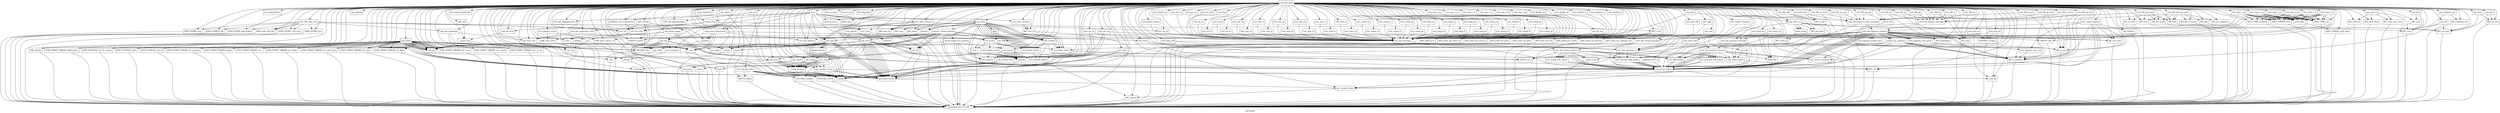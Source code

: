 digraph "Call graph" {
	label="Call graph";

	Node0x557bc2751c60 [shape=record,label="{external node}"];
	Node0x557bc2751c60 -> Node0x557bc2751d00;
	Node0x557bc2751c60 -> Node0x557bc2751da0;
	Node0x557bc2751c60 -> Node0x557bc24bc600;
	Node0x557bc2751c60 -> Node0x557bc24bc670;
	Node0x557bc2751c60 -> Node0x557bc24bc780;
	Node0x557bc2751c60 -> Node0x557bc24bc8c0;
	Node0x557bc2751c60 -> Node0x557bc24fb0e0;
	Node0x557bc2751c60 -> Node0x557bc24fb150;
	Node0x557bc2751c60 -> Node0x557bc24fb230;
	Node0x557bc2751c60 -> Node0x557bc24fb2a0;
	Node0x557bc2751c60 -> Node0x557bc24fb430;
	Node0x557bc2751c60 -> Node0x557bc24fb4a0;
	Node0x557bc2751c60 -> Node0x557bc24fb540;
	Node0x557bc2751c60 -> Node0x557bc24fb5e0;
	Node0x557bc2751c60 -> Node0x557bc24fb650;
	Node0x557bc2751c60 -> Node0x557bc24fb6c0;
	Node0x557bc2751c60 -> Node0x557bc24fb6f0;
	Node0x557bc2751c60 -> Node0x557bc24fb7a0;
	Node0x557bc2751c60 -> Node0x557bc24fbc80;
	Node0x557bc2751c60 -> Node0x557bc24fbd20;
	Node0x557bc2751c60 -> Node0x557bc24fbd90;
	Node0x557bc2751c60 -> Node0x557bc24fbe40;
	Node0x557bc2751c60 -> Node0x557bc24fbee0;
	Node0x557bc2751c60 -> Node0x557bc24fbf50;
	Node0x557bc2751c60 -> Node0x557bc24fbff0;
	Node0x557bc2751c60 -> Node0x557bc24fc020;
	Node0x557bc2751c60 -> Node0x557bc2752900;
	Node0x557bc2751c60 -> Node0x557bc2752930;
	Node0x557bc2751c60 -> Node0x557bc27529a0;
	Node0x557bc2751c60 -> Node0x557bc2752bc0;
	Node0x557bc2751c60 -> Node0x557bc2752c30;
	Node0x557bc2751c60 -> Node0x557bc2752d10;
	Node0x557bc2751c60 -> Node0x557bc2752d40;
	Node0x557bc2751c60 -> Node0x557bc274b7c0;
	Node0x557bc2751c60 -> Node0x557bc274b7f0;
	Node0x557bc2751c60 -> Node0x557bc274b8d0;
	Node0x557bc2751c60 -> Node0x557bc274b900;
	Node0x557bc2751c60 -> Node0x557bc274b9e0;
	Node0x557bc2751c60 -> Node0x557bc274ba10;
	Node0x557bc2751c60 -> Node0x557bc274bac0;
	Node0x557bc2751c60 -> Node0x557bc274bb30;
	Node0x557bc2751c60 -> Node0x557bc274bba0;
	Node0x557bc2751c60 -> Node0x557bc274bc10;
	Node0x557bc2751c60 -> Node0x557bc274bc80;
	Node0x557bc2751c60 -> Node0x557bc274bcf0;
	Node0x557bc2751c60 -> Node0x557bc274bd60;
	Node0x557bc2751c60 -> Node0x557bc274bdd0;
	Node0x557bc2751c60 -> Node0x557bc274be40;
	Node0x557bc2751c60 -> Node0x557bc274beb0;
	Node0x557bc2751c60 -> Node0x557bc274bf20;
	Node0x557bc2751c60 -> Node0x557bc274bf90;
	Node0x557bc2751c60 -> Node0x557bc274c810;
	Node0x557bc2751c60 -> Node0x557bc274c880;
	Node0x557bc2751c60 -> Node0x557bc274c8f0;
	Node0x557bc2751c60 -> Node0x557bc274c960;
	Node0x557bc2751c60 -> Node0x557bc274ccd0;
	Node0x557bc2751c60 -> Node0x557bc274cd70;
	Node0x557bc2751c60 -> Node0x557bc274cd00;
	Node0x557bc2751c60 -> Node0x557bc274ce50;
	Node0x557bc2751c60 -> Node0x557bc274cf20;
	Node0x557bc2751c60 -> Node0x557bc25412f0;
	Node0x557bc2751c60 -> Node0x557bc2541360;
	Node0x557bc2751c60 -> Node0x557bc25413d0;
	Node0x557bc2751c60 -> Node0x557bc2541470;
	Node0x557bc2751c60 -> Node0x557bc25414a0;
	Node0x557bc2751c60 -> Node0x557bc2752eb0;
	Node0x557bc2751c60 -> Node0x557bc2752f20;
	Node0x557bc2751c60 -> Node0x557bc2751e10;
	Node0x557bc2751c60 -> Node0x557bc2753020;
	Node0x557bc2751c60 -> Node0x557bc2753090;
	Node0x557bc2751c60 -> Node0x557bc2753100;
	Node0x557bc2751c60 -> Node0x557bc2753210;
	Node0x557bc2751c60 -> Node0x557bc2753510;
	Node0x557bc2751c60 -> Node0x557bc2753580;
	Node0x557bc2751c60 -> Node0x557bc2753620;
	Node0x557bc2751c60 -> Node0x557bc2542600;
	Node0x557bc2751c60 -> Node0x557bc25426a0;
	Node0x557bc2751c60 -> Node0x557bc2543000;
	Node0x557bc2751c60 -> Node0x557bc25430a0;
	Node0x557bc2751c60 -> Node0x557bc2543140;
	Node0x557bc2751c60 -> Node0x557bc25431b0;
	Node0x557bc2751c60 -> Node0x557bc2521850;
	Node0x557bc2751c60 -> Node0x557bc25218c0;
	Node0x557bc2751c60 -> Node0x557bc2521960;
	Node0x557bc2751c60 -> Node0x557bc2521ae0;
	Node0x557bc2751c60 -> Node0x557bc2521b10;
	Node0x557bc2751c60 -> Node0x557bc2521bc0;
	Node0x557bc2751c60 -> Node0x557bc2521d40;
	Node0x557bc2751c60 -> Node0x557bc2521e40;
	Node0x557bc2751c60 -> Node0x557bc2751d30;
	Node0x557bc2751c60 -> Node0x557bc24bc6e0;
	Node0x557bc2751c60 -> Node0x557bc2522110;
	Node0x557bc2751c60 -> Node0x557bc24fbcf0;
	Node0x557bc2751c60 -> Node0x557bc2753240;
	Node0x557bc2751c60 -> Node0x557bc25431e0;
	Node0x557bc2751c60 -> Node0x557bc2542740;
	Node0x557bc2751c60 -> Node0x557bc2753360;
	Node0x557bc2751c60 -> Node0x557bc2521ee0;
	Node0x557bc2751c60 -> Node0x557bc25223e0;
	Node0x557bc2751c60 -> Node0x557bc2522410;
	Node0x557bc2751c60 -> Node0x557bc25225b0;
	Node0x557bc2751c60 -> Node0x557bc2522690;
	Node0x557bc2751c60 -> Node0x557bc25226c0;
	Node0x557bc2751c60 -> Node0x557bc2522730;
	Node0x557bc2751c60 -> Node0x557bc2522860;
	Node0x557bc2751c60 -> Node0x557bc25229b0;
	Node0x557bc2751c60 -> Node0x557bc25229e0;
	Node0x557bc2751c60 -> Node0x557bc2522b50;
	Node0x557bc2751c60 -> Node0x557bc2522b80;
	Node0x557bc2751c60 -> Node0x557bc2522bf0;
	Node0x557bc2751c60 -> Node0x557bc2522dc0;
	Node0x557bc2751c60 -> Node0x557bc2522e60;
	Node0x557bc2751c60 -> Node0x557bc2522f00;
	Node0x557bc2751c60 -> Node0x557bc2751e80;
	Node0x557bc2751c60 -> Node0x557bc2522fd0;
	Node0x557bc2751c60 -> Node0x557bc2523070;
	Node0x557bc2751c60 -> Node0x557bc2523110;
	Node0x557bc2751c60 -> Node0x557bc25231b0;
	Node0x557bc2751c60 -> Node0x557bc2523250;
	Node0x557bc2751c60 -> Node0x557bc25232f0;
	Node0x557bc2751c60 -> Node0x557bc2523390;
	Node0x557bc2751c60 -> Node0x557bc2523430;
	Node0x557bc2751c60 -> Node0x557bc25234d0;
	Node0x557bc2751c60 -> Node0x557bc2523570;
	Node0x557bc2751c60 -> Node0x557bc2523610;
	Node0x557bc2751c60 -> Node0x557bc25236b0;
	Node0x557bc2751c60 -> Node0x557bc2523750;
	Node0x557bc2751c60 -> Node0x557bc25237f0;
	Node0x557bc2751c60 -> Node0x557bc2523890;
	Node0x557bc2751c60 -> Node0x557bc25415f0;
	Node0x557bc2751c60 -> Node0x557bc2541690;
	Node0x557bc2751c60 -> Node0x557bc2541730;
	Node0x557bc2751c60 -> Node0x557bc25417d0;
	Node0x557bc2751c60 -> Node0x557bc2541870;
	Node0x557bc2751c60 -> Node0x557bc2541910;
	Node0x557bc2751c60 -> Node0x557bc25419b0;
	Node0x557bc2751c60 -> Node0x557bc2541a50;
	Node0x557bc2751c60 -> Node0x557bc2541af0;
	Node0x557bc2751c60 -> Node0x557bc2541b90;
	Node0x557bc2751c60 -> Node0x557bc2541c30;
	Node0x557bc2751c60 -> Node0x557bc2541cd0;
	Node0x557bc2751c60 -> Node0x557bc2541d70;
	Node0x557bc2751c60 -> Node0x557bc2541e10;
	Node0x557bc2751c60 -> Node0x557bc2541eb0;
	Node0x557bc2751c60 -> Node0x557bc2541f50;
	Node0x557bc2751c60 -> Node0x557bc2541ff0;
	Node0x557bc2751c60 -> Node0x557bc2542090;
	Node0x557bc2751c60 -> Node0x557bc2542130;
	Node0x557bc2751c60 -> Node0x557bc25421d0;
	Node0x557bc2751c60 -> Node0x557bc2542270;
	Node0x557bc2751c60 -> Node0x557bc2542310;
	Node0x557bc2751c60 -> Node0x557bc25423b0;
	Node0x557bc2751c60 -> Node0x557bc2542450;
	Node0x557bc2751c60 -> Node0x557bc25424f0;
	Node0x557bc2751c60 -> Node0x557bc25238c0;
	Node0x557bc2751c60 -> Node0x557bc2523960;
	Node0x557bc2751c60 -> Node0x557bc2523a00;
	Node0x557bc2751c60 -> Node0x557bc2523aa0;
	Node0x557bc2751c60 -> Node0x557bc2523b40;
	Node0x557bc2751c60 -> Node0x557bc2523be0;
	Node0x557bc2751c60 -> Node0x557bc24bc710;
	Node0x557bc2751c60 -> Node0x557bc24fb1c0;
	Node0x557bc2751c60 -> Node0x557bc2523ce0;
	Node0x557bc2751c60 -> Node0x557bc2523d80;
	Node0x557bc2751c60 -> Node0x557bc2523f40;
	Node0x557bc2751c60 -> Node0x557bc2523f70;
	Node0x557bc2751c60 -> Node0x557bc25240e0;
	Node0x557bc2751c60 -> Node0x557bc25241e0;
	Node0x557bc2751c60 -> Node0x557bc2524210;
	Node0x557bc2751c60 -> Node0x557bc2524350;
	Node0x557bc2751c60 -> Node0x557bc2524460;
	Node0x557bc2751c60 -> Node0x557bc2524490;
	Node0x557bc2751c60 -> Node0x557bc2524590;
	Node0x557bc2751c60 -> Node0x557bc25246f0;
	Node0x557bc2751c60 -> Node0x557bc2524760;
	Node0x557bc2751c60 -> Node0x557bc25248c0;
	Node0x557bc2751c60 -> Node0x557bc25248f0;
	Node0x557bc2751c60 -> Node0x557bc25249b0;
	Node0x557bc2751c60 -> Node0x557bc2524a70;
	Node0x557bc2751c60 -> Node0x557bc2524b70;
	Node0x557bc2751c60 -> Node0x557bc2524cf0;
	Node0x557bc2751c60 -> Node0x557bc2524d20;
	Node0x557bc2751c60 -> Node0x557bc2524d90;
	Node0x557bc2751c60 -> Node0x557bc2524ee0;
	Node0x557bc2751c60 -> Node0x557bc2524f50;
	Node0x557bc2751c60 -> Node0x557bc25250a0;
	Node0x557bc2751c60 -> Node0x557bc2525110;
	Node0x557bc2751c60 -> Node0x557bc25252a0;
	Node0x557bc2751c60 -> Node0x557bc2525340;
	Node0x557bc2751c60 -> Node0x557bc25253b0;
	Node0x557bc2751c60 -> Node0x557bc25254a0;
	Node0x557bc2751c60 -> Node0x557bc25254d0;
	Node0x557bc2751c60 -> Node0x557bc25255d0;
	Node0x557bc2751c60 -> Node0x557bc2525670;
	Node0x557bc2751c60 -> Node0x557bc2525600;
	Node0x557bc2751c60 -> Node0x557bc24d8cf0;
	Node0x557bc2751c60 -> Node0x557bc24d8f30;
	Node0x557bc2751c60 -> Node0x557bc24d8fa0;
	Node0x557bc2751c60 -> Node0x557bc24d8fd0;
	Node0x557bc2751c60 -> Node0x557bc24d9080;
	Node0x557bc2751c60 -> Node0x557bc24d9290;
	Node0x557bc2751c60 -> Node0x557bc24d9300;
	Node0x557bc2751c60 -> Node0x557bc24d9330;
	Node0x557bc2751c60 -> Node0x557bc24d9560;
	Node0x557bc2751c60 -> Node0x557bc24d9630;
	Node0x557bc2751c60 -> Node0x557bc24d9730;
	Node0x557bc2751c60 -> Node0x557bc24d9760;
	Node0x557bc2751c60 -> Node0x557bc24d98e0;
	Node0x557bc2751c60 -> Node0x557bc24d9a60;
	Node0x557bc2751c60 -> Node0x557bc24d9be0;
	Node0x557bc2751c60 -> Node0x557bc2521eb0;
	Node0x557bc2751c60 -> Node0x557bc24d9d60;
	Node0x557bc2751c60 -> Node0x557bc24d9f90;
	Node0x557bc2751c60 -> Node0x557bc24da000;
	Node0x557bc2751c60 -> Node0x557bc2522180;
	Node0x557bc2751c60 -> Node0x557bc24da210;
	Node0x557bc2751c60 -> Node0x557bc2542ee0;
	Node0x557bc2751c60 -> Node0x557bc24da2b0;
	Node0x557bc2751c60 -> Node0x557bc25221e0;
	Node0x557bc2751c60 -> Node0x557bc27532f0;
	Node0x557bc2751c60 -> Node0x557bc24da3b0;
	Node0x557bc2751c60 -> Node0x557bc2542f50;
	Node0x557bc2751c60 -> Node0x557bc24da4b0;
	Node0x557bc2751c60 -> Node0x557bc2523db0;
	Node0x557bc2751c60 -> Node0x557bc24da850;
	Node0x557bc2751c60 -> Node0x557bc24dad50;
	Node0x557bc2751c60 -> Node0x557bc2524630;
	Node0x557bc2751c60 -> Node0x557bc24daee0;
	Node0x557bc2751c60 -> Node0x557bc24db050;
	Node0x557bc2751c60 -> Node0x557bc24db540;
	Node0x557bc2751c60 -> Node0x557bc2524800;
	Node0x557bc2751c60 -> Node0x557bc24db790;
	Node0x557bc2751c60 -> Node0x557bc24db800;
	Node0x557bc2751c60 -> Node0x557bc25243f0;
	Node0x557bc2751c60 -> Node0x557bc24dba70;
	Node0x557bc2751c60 -> Node0x557bc2521f50;
	Node0x557bc2751c60 -> Node0x557bc24d9ee0;
	Node0x557bc2751c60 -> Node0x557bc24dbc10;
	Node0x557bc2751c60 -> Node0x557bc24dc290;
	Node0x557bc2751c60 -> Node0x557bc24dbcb0;
	Node0x557bc2751c60 -> Node0x557bc24dc4f0;
	Node0x557bc2751c60 -> Node0x557bc24dbc40;
	Node0x557bc2751c60 -> Node0x557bc24dc6e0;
	Node0x557bc2751c60 -> Node0x557bc24dbdb0;
	Node0x557bc2751c60 -> Node0x557bc24dc780;
	Node0x557bc2751c60 -> Node0x557bc24dbe20;
	Node0x557bc2751c60 -> Node0x557bc24dc8e0;
	Node0x557bc2751c60 -> Node0x557bc24dbe90;
	Node0x557bc2751c60 -> Node0x557bc24dca60;
	Node0x557bc2751c60 -> Node0x557bc24dbf00;
	Node0x557bc2751c60 -> Node0x557bc24dcb70;
	Node0x557bc2751c60 -> Node0x557bc24dbf70;
	Node0x557bc2751c60 -> Node0x557bc24dcc60;
	Node0x557bc2751c60 -> Node0x557bc24dbfe0;
	Node0x557bc2751c60 -> Node0x557bc24dc300;
	Node0x557bc2751c60 -> Node0x557bc24dcd00;
	Node0x557bc2751c60 -> Node0x557bc24dc330;
	Node0x557bc2751c60 -> Node0x557bc24dcb00;
	Node0x557bc2751c60 -> Node0x557bc24dc820;
	Node0x557bc2751c60 -> Node0x557bc24dc590;
	Node0x557bc2751c60 -> Node0x557bc24dc520;
	Node0x557bc2751c60 -> Node0x557bc24dc640;
	Node0x557bc2751c60 -> Node0x557bc24dc3a0;
	Node0x557bc2751c60 -> Node0x557bc24dcf70;
	Node0x557bc2751da0 [shape=record,label="{setup_tests}"];
	Node0x557bc2751da0 -> Node0x557bc2751d30;
	Node0x557bc2751da0 -> Node0x557bc2751e80;
	Node0x557bc2751da0 -> Node0x557bc2751e10;
	Node0x557bc2751d00 [shape=record,label="{test_get_options}"];
	Node0x557bc24bc600 [shape=record,label="{llvm.dbg.declare}"];
	Node0x557bc24bc670 [shape=record,label="{test_509_dup_cert}"];
	Node0x557bc24bc670 -> Node0x557bc24bc6e0;
	Node0x557bc24bc670 -> Node0x557bc24bc780;
	Node0x557bc24bc670 -> Node0x557bc24bc710;
	Node0x557bc24bc670 -> Node0x557bc24bc8c0;
	Node0x557bc24bc670 -> Node0x557bc24fb0e0;
	Node0x557bc24bc670 -> Node0x557bc24bc710;
	Node0x557bc24bc670 -> Node0x557bc24fb150;
	Node0x557bc24bc670 -> Node0x557bc24fb1c0;
	Node0x557bc24bc670 -> Node0x557bc24fb150;
	Node0x557bc24bc670 -> Node0x557bc24fb1c0;
	Node0x557bc24bc670 -> Node0x557bc24fb230;
	Node0x557bc24bc670 -> Node0x557bc24fb2a0;
	Node0x557bc24fb4a0 [shape=record,label="{strlen}"];
	Node0x557bc24fb4a0 -> Node0x557bc2751c90;
	Node0x557bc24fb540 [shape=record,label="{strncpy}"];
	Node0x557bc24fb540 -> Node0x557bc2751c90;
	Node0x557bc24fb5e0 [shape=record,label="{opt_getprog}"];
	Node0x557bc24fb650 [shape=record,label="{opt_init}"];
	Node0x557bc24fb650 -> Node0x557bc24fb6c0;
	Node0x557bc24fb650 -> Node0x557bc24fb430;
	Node0x557bc24fb650 -> Node0x557bc24fb6f0;
	Node0x557bc24fb650 -> Node0x557bc24fb6f0;
	Node0x557bc24fb650 -> Node0x557bc24fb6f0;
	Node0x557bc24fb650 -> Node0x557bc24fb7a0;
	Node0x557bc24fb650 -> Node0x557bc24fb6f0;
	Node0x557bc24fb650 -> Node0x557bc24fb6f0;
	Node0x557bc24fb650 -> Node0x557bc24fb6f0;
	Node0x557bc24fb6c0 [shape=record,label="{opt_begin}"];
	Node0x557bc24fb6f0 [shape=record,label="{OPENSSL_die}"];
	Node0x557bc24fb6f0 -> Node0x557bc2751c90;
	Node0x557bc24fb7a0 [shape=record,label="{strcmp}"];
	Node0x557bc24fb7a0 -> Node0x557bc2751c90;
	Node0x557bc24fbc80 [shape=record,label="{opt_format_error}"];
	Node0x557bc24fbc80 -> Node0x557bc24fbcf0;
	Node0x557bc24fbc80 -> Node0x557bc24fbcf0;
	Node0x557bc24fbc80 -> Node0x557bc24fbcf0;
	Node0x557bc24fbd20 [shape=record,label="{opt_format}"];
	Node0x557bc24fbd20 -> Node0x557bc24fbc80;
	Node0x557bc24fbd20 -> Node0x557bc24fbc80;
	Node0x557bc24fbd20 -> Node0x557bc24fbc80;
	Node0x557bc24fbd20 -> Node0x557bc24fb7a0;
	Node0x557bc24fbd20 -> Node0x557bc24fb7a0;
	Node0x557bc24fbd20 -> Node0x557bc24fbc80;
	Node0x557bc24fbd20 -> Node0x557bc24fbc80;
	Node0x557bc24fbd20 -> Node0x557bc24fbc80;
	Node0x557bc24fbd20 -> Node0x557bc24fbc80;
	Node0x557bc24fbd20 -> Node0x557bc24fbc80;
	Node0x557bc24fbd20 -> Node0x557bc24fbc80;
	Node0x557bc24fbd20 -> Node0x557bc24fb7a0;
	Node0x557bc24fbd20 -> Node0x557bc24fb7a0;
	Node0x557bc24fbd20 -> Node0x557bc24fbc80;
	Node0x557bc24fbd20 -> Node0x557bc24fb7a0;
	Node0x557bc24fbd20 -> Node0x557bc24fb7a0;
	Node0x557bc24fbd20 -> Node0x557bc24fbc80;
	Node0x557bc24fbd20 -> Node0x557bc24fb7a0;
	Node0x557bc24fbd20 -> Node0x557bc24fb7a0;
	Node0x557bc24fbd20 -> Node0x557bc24fb7a0;
	Node0x557bc24fbd20 -> Node0x557bc24fb7a0;
	Node0x557bc24fbd20 -> Node0x557bc24fbc80;
	Node0x557bc2541af0 [shape=record,label="{test_long_gt}"];
	Node0x557bc2541af0 -> Node0x557bc2522cf0;
	Node0x557bc2541b90 [shape=record,label="{test_long_ge}"];
	Node0x557bc2541b90 -> Node0x557bc2522cf0;
	Node0x557bc2541c30 [shape=record,label="{test_ulong_eq}"];
	Node0x557bc2541c30 -> Node0x557bc2522cf0;
	Node0x557bc2541cd0 [shape=record,label="{test_ulong_ne}"];
	Node0x557bc2541cd0 -> Node0x557bc2522cf0;
	Node0x557bc2541d70 [shape=record,label="{test_ulong_lt}"];
	Node0x557bc2541d70 -> Node0x557bc2522cf0;
	Node0x557bc2541e10 [shape=record,label="{test_ulong_le}"];
	Node0x557bc2541e10 -> Node0x557bc2522cf0;
	Node0x557bc2541eb0 [shape=record,label="{test_ulong_gt}"];
	Node0x557bc2541eb0 -> Node0x557bc2522cf0;
	Node0x557bc2541f50 [shape=record,label="{test_ulong_ge}"];
	Node0x557bc2541f50 -> Node0x557bc2522cf0;
	Node0x557bc24dc300 [shape=record,label="{BIO_next}"];
	Node0x557bc24dc300 -> Node0x557bc2751c90;
	Node0x557bc24dcd00 [shape=record,label="{BIO_callback_ctrl}"];
	Node0x557bc24dcd00 -> Node0x557bc2751c90;
	Node0x557bc24dc330 [shape=record,label="{BIO_set_data}"];
	Node0x557bc24dc330 -> Node0x557bc2751c90;
	Node0x557bc24dcb00 [shape=record,label="{BIO_set_init}"];
	Node0x557bc24dcb00 -> Node0x557bc2751c90;
	Node0x557bc24dc820 [shape=record,label="{BIO_gets}"];
	Node0x557bc24dc820 -> Node0x557bc2751c90;
	Node0x557bc24dc590 [shape=record,label="{BIO_read_ex}"];
	Node0x557bc24dc590 -> Node0x557bc2751c90;
	Node0x557bc24dc520 [shape=record,label="{BIO_clear_flags}"];
	Node0x557bc24dc520 -> Node0x557bc2751c90;
	Node0x557bc24dc640 [shape=record,label="{BIO_copy_next_retry}"];
	Node0x557bc24dc640 -> Node0x557bc2751c90;
	Node0x557bc24dc3a0 [shape=record,label="{BIO_get_data}"];
	Node0x557bc24dc3a0 -> Node0x557bc2751c90;
	Node0x557bc24dc450 [shape=record,label="{write_string}"];
	Node0x557bc24dc450 -> Node0x557bc24dcf70;
	Node0x557bc24dcf70 [shape=record,label="{BIO_write_ex}"];
	Node0x557bc24dcf70 -> Node0x557bc2751c90;
	Node0x557bc24bc780 [shape=record,label="{X509_STORE_new}"];
	Node0x557bc24bc780 -> Node0x557bc2751c90;
	Node0x557bc24bc8c0 [shape=record,label="{X509_LOOKUP_file}"];
	Node0x557bc24bc8c0 -> Node0x557bc2751c90;
	Node0x557bc24fb0e0 [shape=record,label="{X509_STORE_add_lookup}"];
	Node0x557bc24fb0e0 -> Node0x557bc2751c90;
	Node0x557bc24fb150 [shape=record,label="{X509_load_cert_file}"];
	Node0x557bc24fb150 -> Node0x557bc2751c90;
	Node0x557bc24fb230 [shape=record,label="{X509_STORE_CTX_free}"];
	Node0x557bc24fb230 -> Node0x557bc2751c90;
	Node0x557bc24fb2a0 [shape=record,label="{X509_STORE_free}"];
	Node0x557bc24fb2a0 -> Node0x557bc2751c90;
	Node0x557bc24fb430 [shape=record,label="{opt_progname}"];
	Node0x557bc24fb430 -> Node0x557bc24fb4a0;
	Node0x557bc24fb430 -> Node0x557bc24fb540;
	Node0x557bc2523390 [shape=record,label="{test_uint_ge}"];
	Node0x557bc2523390 -> Node0x557bc2522cf0;
	Node0x557bc2523430 [shape=record,label="{test_char_eq}"];
	Node0x557bc2523430 -> Node0x557bc2522cf0;
	Node0x557bc25234d0 [shape=record,label="{test_char_ne}"];
	Node0x557bc25234d0 -> Node0x557bc2522cf0;
	Node0x557bc2523570 [shape=record,label="{test_char_lt}"];
	Node0x557bc2523570 -> Node0x557bc2522cf0;
	Node0x557bc2523610 [shape=record,label="{test_char_le}"];
	Node0x557bc2523610 -> Node0x557bc2522cf0;
	Node0x557bc25236b0 [shape=record,label="{test_char_gt}"];
	Node0x557bc25236b0 -> Node0x557bc2522cf0;
	Node0x557bc2523750 [shape=record,label="{test_char_ge}"];
	Node0x557bc2523750 -> Node0x557bc2522cf0;
	Node0x557bc25237f0 [shape=record,label="{test_uchar_eq}"];
	Node0x557bc25237f0 -> Node0x557bc2522cf0;
	Node0x557bc2523890 [shape=record,label="{test_uchar_ne}"];
	Node0x557bc2523890 -> Node0x557bc2522cf0;
	Node0x557bc25415f0 [shape=record,label="{test_uchar_lt}"];
	Node0x557bc25415f0 -> Node0x557bc2522cf0;
	Node0x557bc2541690 [shape=record,label="{test_uchar_le}"];
	Node0x557bc2541690 -> Node0x557bc2522cf0;
	Node0x557bc2541730 [shape=record,label="{test_uchar_gt}"];
	Node0x557bc2541730 -> Node0x557bc2522cf0;
	Node0x557bc25417d0 [shape=record,label="{test_uchar_ge}"];
	Node0x557bc25417d0 -> Node0x557bc2522cf0;
	Node0x557bc2541870 [shape=record,label="{test_long_eq}"];
	Node0x557bc2541870 -> Node0x557bc2522cf0;
	Node0x557bc2541910 [shape=record,label="{test_long_ne}"];
	Node0x557bc2541910 -> Node0x557bc2522cf0;
	Node0x557bc25419b0 [shape=record,label="{test_long_lt}"];
	Node0x557bc25419b0 -> Node0x557bc2522cf0;
	Node0x557bc2541a50 [shape=record,label="{test_long_le}"];
	Node0x557bc2541a50 -> Node0x557bc2522cf0;
	Node0x557bc24dbc10 [shape=record,label="{BIO_meth_new}"];
	Node0x557bc24dbc10 -> Node0x557bc2751c90;
	Node0x557bc24dc290 [shape=record,label="{tap_write_ex}"];
	Node0x557bc24dc290 -> Node0x557bc24dc300;
	Node0x557bc24dc290 -> Node0x557bc24dc3a0;
	Node0x557bc24dc290 -> Node0x557bc24dc330;
	Node0x557bc24dc290 -> Node0x557bc2753020;
	Node0x557bc24dc290 -> Node0x557bc24dc450;
	Node0x557bc24dc290 -> Node0x557bc24dc450;
	Node0x557bc24dc290 -> Node0x557bc24dc450;
	Node0x557bc24dc290 -> Node0x557bc24dc330;
	Node0x557bc24dbcb0 [shape=record,label="{BIO_meth_set_write_ex}"];
	Node0x557bc24dbcb0 -> Node0x557bc2751c90;
	Node0x557bc24dc4f0 [shape=record,label="{tap_read_ex}"];
	Node0x557bc24dc4f0 -> Node0x557bc24dc300;
	Node0x557bc24dc4f0 -> Node0x557bc24dc590;
	Node0x557bc24dc4f0 -> Node0x557bc24dc520;
	Node0x557bc24dc4f0 -> Node0x557bc24dc640;
	Node0x557bc24dbc40 [shape=record,label="{BIO_meth_set_read_ex}"];
	Node0x557bc24dbc40 -> Node0x557bc2751c90;
	Node0x557bc24dc6e0 [shape=record,label="{tap_puts}"];
	Node0x557bc24dc6e0 -> Node0x557bc24fb4a0;
	Node0x557bc24dc6e0 -> Node0x557bc24dc290;
	Node0x557bc24dbdb0 [shape=record,label="{BIO_meth_set_puts}"];
	Node0x557bc24dbdb0 -> Node0x557bc2751c90;
	Node0x557bc24dc780 [shape=record,label="{tap_gets}"];
	Node0x557bc24dc780 -> Node0x557bc24dc300;
	Node0x557bc24dc780 -> Node0x557bc24dc820;
	Node0x557bc24dbe20 [shape=record,label="{BIO_meth_set_gets}"];
	Node0x557bc24dbe20 -> Node0x557bc2751c90;
	Node0x557bc24dc8e0 [shape=record,label="{tap_ctrl}"];
	Node0x557bc24dc8e0 -> Node0x557bc24dc300;
	Node0x557bc24dc8e0 -> Node0x557bc24dc330;
	Node0x557bc24dc8e0 -> Node0x557bc24da3b0;
	Node0x557bc24dbe90 [shape=record,label="{BIO_meth_set_ctrl}"];
	Node0x557bc24dbe90 -> Node0x557bc2751c90;
	Node0x557bc24dca60 [shape=record,label="{tap_new}"];
	Node0x557bc24dca60 -> Node0x557bc24dc330;
	Node0x557bc24dca60 -> Node0x557bc24dcb00;
	Node0x557bc24dbf00 [shape=record,label="{BIO_meth_set_create}"];
	Node0x557bc24dbf00 -> Node0x557bc2751c90;
	Node0x557bc24dcb70 [shape=record,label="{tap_free}"];
	Node0x557bc24dcb70 -> Node0x557bc24dc330;
	Node0x557bc24dcb70 -> Node0x557bc24dcb00;
	Node0x557bc24dbf70 [shape=record,label="{BIO_meth_set_destroy}"];
	Node0x557bc24dbf70 -> Node0x557bc2751c90;
	Node0x557bc24dcc60 [shape=record,label="{tap_callback_ctrl}"];
	Node0x557bc24dcc60 -> Node0x557bc24dc300;
	Node0x557bc24dcc60 -> Node0x557bc24dcd00;
	Node0x557bc24dbfe0 [shape=record,label="{BIO_meth_set_callback_ctrl}"];
	Node0x557bc24dbfe0 -> Node0x557bc2751c90;
	Node0x557bc24fbd90 [shape=record,label="{opt_cipher}"];
	Node0x557bc24fbd90 -> Node0x557bc24fbe40;
	Node0x557bc24fbd90 -> Node0x557bc24fbcf0;
	Node0x557bc24fbe40 [shape=record,label="{EVP_get_cipherbyname}"];
	Node0x557bc24fbe40 -> Node0x557bc2751c90;
	Node0x557bc24fbee0 [shape=record,label="{opt_md}"];
	Node0x557bc24fbee0 -> Node0x557bc24fbf50;
	Node0x557bc24fbee0 -> Node0x557bc24fbcf0;
	Node0x557bc24fbf50 [shape=record,label="{EVP_get_digestbyname}"];
	Node0x557bc24fbf50 -> Node0x557bc2751c90;
	Node0x557bc24fbff0 [shape=record,label="{opt_pair}"];
	Node0x557bc24fbff0 -> Node0x557bc24fb7a0;
	Node0x557bc24fbff0 -> Node0x557bc24fbcf0;
	Node0x557bc24fbff0 -> Node0x557bc24fbcf0;
	Node0x557bc24fc020 [shape=record,label="{opt_int}"];
	Node0x557bc24fc020 -> Node0x557bc2752900;
	Node0x557bc24fc020 -> Node0x557bc24fbcf0;
	Node0x557bc2752900 [shape=record,label="{opt_long}"];
	Node0x557bc2752900 -> Node0x557bc2752930;
	Node0x557bc2752900 -> Node0x557bc2752930;
	Node0x557bc2752900 -> Node0x557bc27529a0;
	Node0x557bc2752900 -> Node0x557bc2752930;
	Node0x557bc2752900 -> Node0x557bc2752930;
	Node0x557bc2752900 -> Node0x557bc2752b30;
	Node0x557bc2752900 -> Node0x557bc2752930;
	Node0x557bc2752900 -> Node0x557bc2752930;
	Node0x557bc2752930 [shape=record,label="{__errno_location}"];
	Node0x557bc2752930 -> Node0x557bc2751c90;
	Node0x557bc27529a0 [shape=record,label="{strtol}"];
	Node0x557bc27529a0 -> Node0x557bc2751c90;
	Node0x557bc2752b30 [shape=record,label="{opt_number_error}"];
	Node0x557bc2752b30 -> Node0x557bc24fb4a0;
	Node0x557bc2752b30 -> Node0x557bc2752c30;
	Node0x557bc2752b30 -> Node0x557bc24fbcf0;
	Node0x557bc2752b30 -> Node0x557bc24fbcf0;
	Node0x557bc2752bc0 [shape=record,label="{llvm.memset.p0i8.i64}"];
	Node0x557bc2752c30 [shape=record,label="{strncmp}"];
	Node0x557bc2752c30 -> Node0x557bc2751c90;
	Node0x557bc2752d10 [shape=record,label="{opt_imax}"];
	Node0x557bc2752d10 -> Node0x557bc2752930;
	Node0x557bc2752d10 -> Node0x557bc2752930;
	Node0x557bc2752d10 -> Node0x557bc2752d40;
	Node0x557bc2752d10 -> Node0x557bc2752930;
	Node0x557bc2752d10 -> Node0x557bc2752930;
	Node0x557bc2752d10 -> Node0x557bc2752b30;
	Node0x557bc2752d10 -> Node0x557bc2752930;
	Node0x557bc2752d10 -> Node0x557bc2752930;
	Node0x557bc2752d40 [shape=record,label="{strtoimax}"];
	Node0x557bc2752d40 -> Node0x557bc2751c90;
	Node0x557bc274b7c0 [shape=record,label="{opt_umax}"];
	Node0x557bc274b7c0 -> Node0x557bc2752930;
	Node0x557bc274b7c0 -> Node0x557bc2752930;
	Node0x557bc274b7c0 -> Node0x557bc274b7f0;
	Node0x557bc274b7c0 -> Node0x557bc2752930;
	Node0x557bc274b7c0 -> Node0x557bc2752930;
	Node0x557bc274b7c0 -> Node0x557bc2752b30;
	Node0x557bc274b7c0 -> Node0x557bc2752930;
	Node0x557bc274b7c0 -> Node0x557bc2752930;
	Node0x557bc274b7f0 [shape=record,label="{strtoumax}"];
	Node0x557bc274b7f0 -> Node0x557bc2751c90;
	Node0x557bc274b8d0 [shape=record,label="{opt_ulong}"];
	Node0x557bc274b8d0 -> Node0x557bc2752930;
	Node0x557bc274b8d0 -> Node0x557bc2752930;
	Node0x557bc274b8d0 -> Node0x557bc274b900;
	Node0x557bc274b8d0 -> Node0x557bc2752930;
	Node0x557bc274b8d0 -> Node0x557bc2752930;
	Node0x557bc274b8d0 -> Node0x557bc2752b30;
	Node0x557bc274b8d0 -> Node0x557bc2752930;
	Node0x557bc274b8d0 -> Node0x557bc2752930;
	Node0x557bc274b900 [shape=record,label="{strtoul}"];
	Node0x557bc274b900 -> Node0x557bc2751c90;
	Node0x557bc274b9e0 [shape=record,label="{opt_verify}"];
	Node0x557bc274b9e0 -> Node0x557bc24fb6f0;
	Node0x557bc274b9e0 -> Node0x557bc24fb6f0;
	Node0x557bc274b9e0 -> Node0x557bc24fb6f0;
	Node0x557bc274b9e0 -> Node0x557bc274ba10;
	Node0x557bc274b9e0 -> Node0x557bc274bac0;
	Node0x557bc274b9e0 -> Node0x557bc274ba10;
	Node0x557bc274b9e0 -> Node0x557bc24fbcf0;
	Node0x557bc274b9e0 -> Node0x557bc274bb30;
	Node0x557bc274b9e0 -> Node0x557bc274ba10;
	Node0x557bc274b9e0 -> Node0x557bc274bba0;
	Node0x557bc274b9e0 -> Node0x557bc274ba10;
	Node0x557bc274b9e0 -> Node0x557bc24fbcf0;
	Node0x557bc274b9e0 -> Node0x557bc274bc10;
	Node0x557bc274b9e0 -> Node0x557bc274bc80;
	Node0x557bc274b9e0 -> Node0x557bc274bcf0;
	Node0x557bc274b9e0 -> Node0x557bc274ba10;
	Node0x557bc274b9e0 -> Node0x557bc24fbcf0;
	Node0x557bc274b9e0 -> Node0x557bc274ba10;
	Node0x557bc274b9e0 -> Node0x557bc274bd60;
	Node0x557bc274b9e0 -> Node0x557bc274ba10;
	Node0x557bc274b9e0 -> Node0x557bc24fbcf0;
	Node0x557bc274b9e0 -> Node0x557bc274bdd0;
	Node0x557bc274b9e0 -> Node0x557bc274ba10;
	Node0x557bc274b9e0 -> Node0x557bc274be40;
	Node0x557bc274b9e0 -> Node0x557bc274beb0;
	Node0x557bc274b9e0 -> Node0x557bc274ba10;
	Node0x557bc274b9e0 -> Node0x557bc274be40;
	Node0x557bc274b9e0 -> Node0x557bc274bf20;
	Node0x557bc274b9e0 -> Node0x557bc274ba10;
	Node0x557bc274b9e0 -> Node0x557bc2752d10;
	Node0x557bc274b9e0 -> Node0x557bc274ba10;
	Node0x557bc274b9e0 -> Node0x557bc24fbcf0;
	Node0x557bc274b9e0 -> Node0x557bc274bf90;
	Node0x557bc274b9e0 -> Node0x557bc274ba10;
	Node0x557bc274b9e0 -> Node0x557bc274c810;
	Node0x557bc274b9e0 -> Node0x557bc274ba10;
	Node0x557bc274b9e0 -> Node0x557bc274c880;
	Node0x557bc274b9e0 -> Node0x557bc274ba10;
	Node0x557bc274b9e0 -> Node0x557bc274c8f0;
	Node0x557bc274b9e0 -> Node0x557bc274c960;
	Node0x557bc274b9e0 -> Node0x557bc274c960;
	Node0x557bc274b9e0 -> Node0x557bc274c960;
	Node0x557bc274b9e0 -> Node0x557bc274c960;
	Node0x557bc274b9e0 -> Node0x557bc274c960;
	Node0x557bc274b9e0 -> Node0x557bc274c960;
	Node0x557bc274b9e0 -> Node0x557bc274c960;
	Node0x557bc274b9e0 -> Node0x557bc274c960;
	Node0x557bc274b9e0 -> Node0x557bc274c960;
	Node0x557bc274b9e0 -> Node0x557bc274c960;
	Node0x557bc274b9e0 -> Node0x557bc274c960;
	Node0x557bc274b9e0 -> Node0x557bc274c960;
	Node0x557bc274b9e0 -> Node0x557bc274c960;
	Node0x557bc274b9e0 -> Node0x557bc274c960;
	Node0x557bc274b9e0 -> Node0x557bc274c960;
	Node0x557bc274b9e0 -> Node0x557bc274c960;
	Node0x557bc274b9e0 -> Node0x557bc274c960;
	Node0x557bc274b9e0 -> Node0x557bc274c960;
	Node0x557bc274b9e0 -> Node0x557bc274c960;
	Node0x557bc274b9e0 -> Node0x557bc274c960;
	Node0x557bc274ba10 [shape=record,label="{opt_arg}"];
	Node0x557bc274bac0 [shape=record,label="{OBJ_txt2obj}"];
	Node0x557bc274bac0 -> Node0x557bc2751c90;
	Node0x557bc274bb30 [shape=record,label="{X509_VERIFY_PARAM_add0_policy}"];
	Node0x557bc274bb30 -> Node0x557bc2751c90;
	Node0x557bc274bba0 [shape=record,label="{X509_PURPOSE_get_by_sname}"];
	Node0x557bc274bba0 -> Node0x557bc2751c90;
	Node0x557bc274bc10 [shape=record,label="{X509_PURPOSE_get0}"];
	Node0x557bc274bc10 -> Node0x557bc2751c90;
	Node0x557bc274bc80 [shape=record,label="{X509_PURPOSE_get_id}"];
	Node0x557bc274bc80 -> Node0x557bc2751c90;
	Node0x557bc274bcf0 [shape=record,label="{X509_VERIFY_PARAM_set_purpose}"];
	Node0x557bc274bcf0 -> Node0x557bc2751c90;
	Node0x557bc274bd60 [shape=record,label="{X509_VERIFY_PARAM_lookup}"];
	Node0x557bc274bd60 -> Node0x557bc2751c90;
	Node0x557bc274bdd0 [shape=record,label="{X509_VERIFY_PARAM_set1}"];
	Node0x557bc274bdd0 -> Node0x557bc2751c90;
	Node0x557bc2521e40 [shape=record,label="{main}"];
	Node0x557bc2521e40 -> Node0x557bc2521eb0;
	Node0x557bc2521e40 -> Node0x557bc2521f50;
	Node0x557bc2521e40 -> Node0x557bc25431e0;
	Node0x557bc2521e40 -> Node0x557bc2753090;
	Node0x557bc2521e40 -> Node0x557bc2751da0;
	Node0x557bc2521e40 -> Node0x557bc25426a0;
	Node0x557bc2521e40 -> Node0x557bc2521ee0;
	Node0x557bc2521e40 -> Node0x557bc2522110;
	Node0x557bc2521e40 -> Node0x557bc2751d00;
	Node0x557bc2521e40 -> Node0x557bc2541470;
	Node0x557bc2521e40 -> Node0x557bc2753510;
	Node0x557bc2521e40 -> Node0x557bc2522180;
	Node0x557bc2751d30 [shape=record,label="{test_get_argument_count}"];
	Node0x557bc2751d30 -> Node0x557bc25413d0;
	Node0x557bc24bc6e0 [shape=record,label="{test_get_argument}"];
	Node0x557bc24bc6e0 -> Node0x557bc2541360;
	Node0x557bc24bc6e0 -> Node0x557bc24fb6f0;
	Node0x557bc24bc6e0 -> Node0x557bc25413d0;
	Node0x557bc2522110 [shape=record,label="{opt_check_usage}"];
	Node0x557bc2522110 -> Node0x557bc2541360;
	Node0x557bc2522110 -> Node0x557bc25413d0;
	Node0x557bc2522110 -> Node0x557bc25431e0;
	Node0x557bc2522110 -> Node0x557bc25431e0;
	Node0x557bc24fbcf0 [shape=record,label="{opt_printf_stderr}"];
	Node0x557bc24fbcf0 -> Node0x557bc25221e0;
	Node0x557bc2753240 [shape=record,label="{test_printf_stdout}"];
	Node0x557bc2753240 -> Node0x557bc2542ee0;
	Node0x557bc25431e0 [shape=record,label="{test_printf_stderr}"];
	Node0x557bc25431e0 -> Node0x557bc25221e0;
	Node0x557bc2542740 [shape=record,label="{test_random}"];
	Node0x557bc274be40 [shape=record,label="{atoi}"];
	Node0x557bc274be40 -> Node0x557bc2751c90;
	Node0x557bc274beb0 [shape=record,label="{X509_VERIFY_PARAM_set_depth}"];
	Node0x557bc274beb0 -> Node0x557bc2751c90;
	Node0x557bc274bf20 [shape=record,label="{X509_VERIFY_PARAM_set_auth_level}"];
	Node0x557bc274bf20 -> Node0x557bc2751c90;
	Node0x557bc274bf90 [shape=record,label="{X509_VERIFY_PARAM_set_time}"];
	Node0x557bc274bf90 -> Node0x557bc2751c90;
	Node0x557bc274c810 [shape=record,label="{X509_VERIFY_PARAM_set1_host}"];
	Node0x557bc274c810 -> Node0x557bc2751c90;
	Node0x557bc274c880 [shape=record,label="{X509_VERIFY_PARAM_set1_email}"];
	Node0x557bc274c880 -> Node0x557bc2751c90;
	Node0x557bc274c8f0 [shape=record,label="{X509_VERIFY_PARAM_set1_ip_asc}"];
	Node0x557bc274c8f0 -> Node0x557bc2751c90;
	Node0x557bc274c960 [shape=record,label="{X509_VERIFY_PARAM_set_flags}"];
	Node0x557bc274c960 -> Node0x557bc2751c90;
	Node0x557bc274ccd0 [shape=record,label="{opt_next}"];
	Node0x557bc274ccd0 -> Node0x557bc24fb7a0;
	Node0x557bc274ccd0 -> Node0x557bc274cd70;
	Node0x557bc274ccd0 -> Node0x557bc24fb7a0;
	Node0x557bc274ccd0 -> Node0x557bc24fbcf0;
	Node0x557bc274ccd0 -> Node0x557bc24fbcf0;
	Node0x557bc274ccd0 -> Node0x557bc274cd00;
	Node0x557bc274ccd0 -> Node0x557bc24fbcf0;
	Node0x557bc274ccd0 -> Node0x557bc24fc020;
	Node0x557bc274ccd0 -> Node0x557bc24fbcf0;
	Node0x557bc274ccd0 -> Node0x557bc2752d10;
	Node0x557bc274ccd0 -> Node0x557bc24fbcf0;
	Node0x557bc274ccd0 -> Node0x557bc274b7c0;
	Node0x557bc274ccd0 -> Node0x557bc24fbcf0;
	Node0x557bc274ccd0 -> Node0x557bc2752900;
	Node0x557bc274ccd0 -> Node0x557bc24fbcf0;
	Node0x557bc274ccd0 -> Node0x557bc274b8d0;
	Node0x557bc274ccd0 -> Node0x557bc24fbcf0;
	Node0x557bc274ccd0 -> Node0x557bc24fbd20;
	Node0x557bc274ccd0 -> Node0x557bc24fbcf0;
	Node0x557bc274ccd0 -> Node0x557bc24fbcf0;
	Node0x557bc274cd70 [shape=record,label="{strchr}"];
	Node0x557bc274cd70 -> Node0x557bc2751c90;
	Node0x557bc274cd00 [shape=record,label="{opt_isdir}"];
	Node0x557bc274cd00 -> Node0x557bc274ce50;
	Node0x557bc274ce50 [shape=record,label="{stat}"];
	Node0x557bc274ce50 -> Node0x557bc2751c90;
	Node0x557bc274cf20 [shape=record,label="{opt_flag}"];
	Node0x557bc25412f0 [shape=record,label="{opt_unknown}"];
	Node0x557bc2541360 [shape=record,label="{opt_rest}"];
	Node0x557bc25413d0 [shape=record,label="{opt_num_rest}"];
	Node0x557bc25413d0 -> Node0x557bc2541360;
	Node0x557bc2541470 [shape=record,label="{opt_help}"];
	Node0x557bc2541470 -> Node0x557bc24fb4a0;
	Node0x557bc2541470 -> Node0x557bc2541510;
	Node0x557bc2541470 -> Node0x557bc24fb4a0;
	Node0x557bc2541470 -> Node0x557bc24fb6f0;
	Node0x557bc2541470 -> Node0x557bc24fbcf0;
	Node0x557bc2541470 -> Node0x557bc24fbcf0;
	Node0x557bc2541470 -> Node0x557bc24fbcf0;
	Node0x557bc2541470 -> Node0x557bc25414a0;
	Node0x557bc2541470 -> Node0x557bc24fb4a0;
	Node0x557bc2541470 -> Node0x557bc2541510;
	Node0x557bc2541470 -> Node0x557bc25414a0;
	Node0x557bc2541470 -> Node0x557bc24fb4a0;
	Node0x557bc2541470 -> Node0x557bc24fbcf0;
	Node0x557bc2541470 -> Node0x557bc24fbcf0;
	Node0x557bc2541510 [shape=record,label="{valtype2param}"];
	Node0x557bc25414a0 [shape=record,label="{strcpy}"];
	Node0x557bc25414a0 -> Node0x557bc2751c90;
	Node0x557bc2752eb0 [shape=record,label="{add_test}"];
	Node0x557bc2752eb0 -> Node0x557bc2752f20;
	Node0x557bc2752f20 [shape=record,label="{__assert_fail}"];
	Node0x557bc2752f20 -> Node0x557bc2751c90;
	Node0x557bc2751e10 [shape=record,label="{add_all_tests}"];
	Node0x557bc2751e10 -> Node0x557bc2752f20;
	Node0x557bc2753020 [shape=record,label="{subtest_level}"];
	Node0x557bc2753090 [shape=record,label="{setup_test_framework}"];
	Node0x557bc2753090 -> Node0x557bc2753100;
	Node0x557bc2753090 -> Node0x557bc2753100;
	Node0x557bc2753090 -> Node0x557bc274be40;
	Node0x557bc2753090 -> Node0x557bc274be40;
	Node0x557bc2753090 -> Node0x557bc2753130;
	Node0x557bc2753090 -> Node0x557bc2751d00;
	Node0x557bc2753090 -> Node0x557bc24fb650;
	Node0x557bc2753100 [shape=record,label="{getenv}"];
	Node0x557bc2753100 -> Node0x557bc2751c90;
	Node0x557bc2753130 [shape=record,label="{set_seed}"];
	Node0x557bc2753130 -> Node0x557bc2753210;
	Node0x557bc2753130 -> Node0x557bc2753020;
	Node0x557bc2753130 -> Node0x557bc2753240;
	Node0x557bc2753130 -> Node0x557bc27532f0;
	Node0x557bc2753130 -> Node0x557bc2753360;
	Node0x557bc2753210 [shape=record,label="{time}"];
	Node0x557bc2753210 -> Node0x557bc2751c90;
	Node0x557bc2753510 [shape=record,label="{pulldown_test_framework}"];
	Node0x557bc2753510 -> Node0x557bc2753580;
	Node0x557bc2753580 [shape=record,label="{set_test_title}"];
	Node0x557bc2753580 -> Node0x557bc2753620;
	Node0x557bc2753580 -> Node0x557bc2542600;
	Node0x557bc2753620 [shape=record,label="{free}"];
	Node0x557bc2753620 -> Node0x557bc2751c90;
	Node0x557bc2542600 [shape=record,label="{strdup}"];
	Node0x557bc2542600 -> Node0x557bc2751c90;
	Node0x557bc25426a0 [shape=record,label="{run_tests}"];
	Node0x557bc25426a0 -> Node0x557bc2542710;
	Node0x557bc25426a0 -> Node0x557bc2753240;
	Node0x557bc25426a0 -> Node0x557bc2753240;
	Node0x557bc25426a0 -> Node0x557bc2753240;
	Node0x557bc25426a0 -> Node0x557bc27532f0;
	Node0x557bc25426a0 -> Node0x557bc2542740;
	Node0x557bc25426a0 -> Node0x557bc2753240;
	Node0x557bc25426a0 -> Node0x557bc2753240;
	Node0x557bc25426a0 -> Node0x557bc27532f0;
	Node0x557bc25426a0 -> Node0x557bc2753580;
	Node0x557bc25426a0 -> Node0x557bc2751c90;
	Node0x557bc25426a0 -> Node0x557bc2542950;
	Node0x557bc25426a0 -> Node0x557bc25429c0;
	Node0x557bc25426a0 -> Node0x557bc2753240;
	Node0x557bc25426a0 -> Node0x557bc2753240;
	Node0x557bc25426a0 -> Node0x557bc27532f0;
	Node0x557bc25426a0 -> Node0x557bc2542740;
	Node0x557bc25426a0 -> Node0x557bc2542e40;
	Node0x557bc25426a0 -> Node0x557bc2753580;
	Node0x557bc25426a0 -> Node0x557bc2751c90;
	Node0x557bc25426a0 -> Node0x557bc25429c0;
	Node0x557bc25426a0 -> Node0x557bc2542950;
	Node0x557bc25426a0 -> Node0x557bc2542950;
	Node0x557bc25426a0 -> Node0x557bc2542950;
	Node0x557bc2542710 [shape=record,label="{process_shared_options}"];
	Node0x557bc2542710 -> Node0x557bc24fb6c0;
	Node0x557bc2542710 -> Node0x557bc274ccd0;
	Node0x557bc2542710 -> Node0x557bc2751d00;
	Node0x557bc2542710 -> Node0x557bc2541470;
	Node0x557bc2542710 -> Node0x557bc274cf20;
	Node0x557bc2542710 -> Node0x557bc274ba10;
	Node0x557bc2542710 -> Node0x557bc274cf20;
	Node0x557bc2542710 -> Node0x557bc274ba10;
	Node0x557bc2542710 -> Node0x557bc24fc020;
	Node0x557bc2542710 -> Node0x557bc274ba10;
	Node0x557bc2542710 -> Node0x557bc24fc020;
	Node0x557bc2542710 -> Node0x557bc274ba10;
	Node0x557bc2542710 -> Node0x557bc24fc020;
	Node0x557bc2542710 -> Node0x557bc2753130;
	Node0x557bc2542710 -> Node0x557bc2542e70;
	Node0x557bc2542950 [shape=record,label="{test_verdict}"];
	Node0x557bc2542950 -> Node0x557bc27532f0;
	Node0x557bc2542950 -> Node0x557bc2542f50;
	Node0x557bc2542950 -> Node0x557bc2753240;
	Node0x557bc2542950 -> Node0x557bc2542ee0;
	Node0x557bc2542950 -> Node0x557bc2753240;
	Node0x557bc2542950 -> Node0x557bc2753240;
	Node0x557bc2542950 -> Node0x557bc27532f0;
	Node0x557bc25429c0 [shape=record,label="{finalize}"];
	Node0x557bc25429c0 -> Node0x557bc2543000;
	Node0x557bc25429c0 -> Node0x557bc25430a0;
	Node0x557bc2542e40 [shape=record,label="{gcd}"];
	Node0x557bc2543000 [shape=record,label="{ERR_clear_error}"];
	Node0x557bc2543000 -> Node0x557bc2751c90;
	Node0x557bc25430a0 [shape=record,label="{ERR_print_errors_cb}"];
	Node0x557bc25430a0 -> Node0x557bc2751c90;
	Node0x557bc2543140 [shape=record,label="{llvm.va_start}"];
	Node0x557bc25431b0 [shape=record,label="{llvm.va_end}"];
	Node0x557bc2542e70 [shape=record,label="{check_single_test_params}"];
	Node0x557bc2542e70 -> Node0x557bc24fb7a0;
	Node0x557bc2542e70 -> Node0x557bc274be40;
	Node0x557bc2542e70 -> Node0x557bc25431e0;
	Node0x557bc2542e70 -> Node0x557bc25431e0;
	Node0x557bc2542e70 -> Node0x557bc25431e0;
	Node0x557bc2521850 [shape=record,label="{llvm.dbg.label}"];
	Node0x557bc25218c0 [shape=record,label="{glue_strings}"];
	Node0x557bc25218c0 -> Node0x557bc24fb4a0;
	Node0x557bc25218c0 -> Node0x557bc2521960;
	Node0x557bc25218c0 -> Node0x557bc24bc710;
	Node0x557bc25218c0 -> Node0x557bc25414a0;
	Node0x557bc25218c0 -> Node0x557bc24fb4a0;
	Node0x557bc2521960 [shape=record,label="{CRYPTO_malloc}"];
	Node0x557bc2521960 -> Node0x557bc2751c90;
	Node0x557bc2521ae0 [shape=record,label="{test_mk_file_path}"];
	Node0x557bc2521ae0 -> Node0x557bc24fb4a0;
	Node0x557bc2521ae0 -> Node0x557bc24fb4a0;
	Node0x557bc2521ae0 -> Node0x557bc24fb4a0;
	Node0x557bc2521ae0 -> Node0x557bc2521b10;
	Node0x557bc2521ae0 -> Node0x557bc2521bc0;
	Node0x557bc2521ae0 -> Node0x557bc2521d40;
	Node0x557bc2521ae0 -> Node0x557bc2521d40;
	Node0x557bc2521b10 [shape=record,label="{CRYPTO_zalloc}"];
	Node0x557bc2521b10 -> Node0x557bc2751c90;
	Node0x557bc2521bc0 [shape=record,label="{OPENSSL_strlcpy}"];
	Node0x557bc2521bc0 -> Node0x557bc2751c90;
	Node0x557bc2521d40 [shape=record,label="{OPENSSL_strlcat}"];
	Node0x557bc2521d40 -> Node0x557bc2751c90;
	Node0x557bc2524d90 [shape=record,label="{test_BN_lt}"];
	Node0x557bc2524d90 -> Node0x557bc2524590;
	Node0x557bc2524d90 -> Node0x557bc2524630;
	Node0x557bc2524ee0 [shape=record,label="{test_BN_lt_zero}"];
	Node0x557bc2524ee0 -> Node0x557bc2524b70;
	Node0x557bc2524ee0 -> Node0x557bc2524760;
	Node0x557bc2524ee0 -> Node0x557bc2524800;
	Node0x557bc2524f50 [shape=record,label="{test_BN_le}"];
	Node0x557bc2524f50 -> Node0x557bc2524590;
	Node0x557bc2524f50 -> Node0x557bc2524630;
	Node0x557bc25250a0 [shape=record,label="{test_BN_le_zero}"];
	Node0x557bc25250a0 -> Node0x557bc2524b70;
	Node0x557bc25250a0 -> Node0x557bc2524760;
	Node0x557bc25250a0 -> Node0x557bc2524800;
	Node0x557bc2525110 [shape=record,label="{test_BN_eq_one}"];
	Node0x557bc2525110 -> Node0x557bc25252a0;
	Node0x557bc2525110 -> Node0x557bc2524800;
	Node0x557bc25252a0 [shape=record,label="{BN_is_one}"];
	Node0x557bc25252a0 -> Node0x557bc2751c90;
	Node0x557bc2525340 [shape=record,label="{test_BN_odd}"];
	Node0x557bc2525340 -> Node0x557bc25253b0;
	Node0x557bc2525340 -> Node0x557bc2524800;
	Node0x557bc25253b0 [shape=record,label="{BN_is_odd}"];
	Node0x557bc25253b0 -> Node0x557bc2751c90;
	Node0x557bc25254a0 [shape=record,label="{test_BN_even}"];
	Node0x557bc25254a0 -> Node0x557bc25253b0;
	Node0x557bc25254a0 -> Node0x557bc2524800;
	Node0x557bc25254d0 [shape=record,label="{test_BN_eq_word}"];
	Node0x557bc25254d0 -> Node0x557bc25255d0;
	Node0x557bc25254d0 -> Node0x557bc2525670;
	Node0x557bc25254d0 -> Node0x557bc2525600;
	Node0x557bc25254d0 -> Node0x557bc2524630;
	Node0x557bc25254d0 -> Node0x557bc24d8cf0;
	Node0x557bc25255d0 [shape=record,label="{BN_is_word}"];
	Node0x557bc25255d0 -> Node0x557bc2751c90;
	Node0x557bc2525670 [shape=record,label="{BN_new}"];
	Node0x557bc2525670 -> Node0x557bc2751c90;
	Node0x557bc2525600 [shape=record,label="{BN_set_word}"];
	Node0x557bc2525600 -> Node0x557bc2751c90;
	Node0x557bc24d8cf0 [shape=record,label="{BN_free}"];
	Node0x557bc24d8cf0 -> Node0x557bc2751c90;
	Node0x557bc24d8f30 [shape=record,label="{test_BN_abs_eq_word}"];
	Node0x557bc24d8f30 -> Node0x557bc24d8fa0;
	Node0x557bc24d8f30 -> Node0x557bc2525670;
	Node0x557bc24d8f30 -> Node0x557bc24d8fd0;
	Node0x557bc24d8f30 -> Node0x557bc24d9080;
	Node0x557bc24d8f30 -> Node0x557bc2525600;
	Node0x557bc24d8f30 -> Node0x557bc2524630;
	Node0x557bc24d8f30 -> Node0x557bc24d8cf0;
	Node0x557bc24d8f30 -> Node0x557bc24d8cf0;
	Node0x557bc24d8fa0 [shape=record,label="{BN_abs_is_word}"];
	Node0x557bc24d8fa0 -> Node0x557bc2751c90;
	Node0x557bc24d8fd0 [shape=record,label="{BN_dup}"];
	Node0x557bc24d8fd0 -> Node0x557bc2751c90;
	Node0x557bc2541ff0 [shape=record,label="{test_size_t_eq}"];
	Node0x557bc2541ff0 -> Node0x557bc2522cf0;
	Node0x557bc2542090 [shape=record,label="{test_size_t_ne}"];
	Node0x557bc2542090 -> Node0x557bc2522cf0;
	Node0x557bc2542130 [shape=record,label="{test_size_t_lt}"];
	Node0x557bc2542130 -> Node0x557bc2522cf0;
	Node0x557bc25421d0 [shape=record,label="{test_size_t_le}"];
	Node0x557bc25421d0 -> Node0x557bc2522cf0;
	Node0x557bc2542270 [shape=record,label="{test_size_t_gt}"];
	Node0x557bc2542270 -> Node0x557bc2522cf0;
	Node0x557bc2542310 [shape=record,label="{test_size_t_ge}"];
	Node0x557bc2542310 -> Node0x557bc2522cf0;
	Node0x557bc25423b0 [shape=record,label="{test_double_eq}"];
	Node0x557bc25423b0 -> Node0x557bc2522cf0;
	Node0x557bc2542450 [shape=record,label="{test_double_ne}"];
	Node0x557bc2542450 -> Node0x557bc2522cf0;
	Node0x557bc25424f0 [shape=record,label="{test_double_lt}"];
	Node0x557bc25424f0 -> Node0x557bc2522cf0;
	Node0x557bc2753360 [shape=record,label="{test_random_seed}"];
	Node0x557bc2753360 -> Node0x557bc2542740;
	Node0x557bc2521ee0 [shape=record,label="{cleanup_tests}"];
	Node0x557bc25223e0 [shape=record,label="{test_fail_message_prefix}"];
	Node0x557bc25223e0 -> Node0x557bc25431e0;
	Node0x557bc25223e0 -> Node0x557bc25431e0;
	Node0x557bc25223e0 -> Node0x557bc25431e0;
	Node0x557bc25223e0 -> Node0x557bc25431e0;
	Node0x557bc25223e0 -> Node0x557bc25431e0;
	Node0x557bc25223e0 -> Node0x557bc25431e0;
	Node0x557bc2522410 [shape=record,label="{test_info_c90}"];
	Node0x557bc2522410 -> Node0x557bc2522550;
	Node0x557bc2522550 [shape=record,label="{test_fail_message_va}"];
	Node0x557bc2522550 -> Node0x557bc25223e0;
	Node0x557bc2522550 -> Node0x557bc25221e0;
	Node0x557bc2522550 -> Node0x557bc25431e0;
	Node0x557bc2522550 -> Node0x557bc2542f50;
	Node0x557bc25225b0 [shape=record,label="{test_info}"];
	Node0x557bc25225b0 -> Node0x557bc2522550;
	Node0x557bc2522690 [shape=record,label="{test_error_c90}"];
	Node0x557bc2522690 -> Node0x557bc2522550;
	Node0x557bc2522690 -> Node0x557bc25431e0;
	Node0x557bc25226c0 [shape=record,label="{test_error}"];
	Node0x557bc25226c0 -> Node0x557bc2522550;
	Node0x557bc25226c0 -> Node0x557bc25431e0;
	Node0x557bc2522730 [shape=record,label="{test_perror}"];
	Node0x557bc2522730 -> Node0x557bc2752930;
	Node0x557bc2522730 -> Node0x557bc2522860;
	Node0x557bc2522730 -> Node0x557bc25226c0;
	Node0x557bc2522860 [shape=record,label="{strerror}"];
	Node0x557bc2522860 -> Node0x557bc2751c90;
	Node0x557bc25229b0 [shape=record,label="{test_note}"];
	Node0x557bc25229b0 -> Node0x557bc25221e0;
	Node0x557bc25229b0 -> Node0x557bc25431e0;
	Node0x557bc25229b0 -> Node0x557bc2542f50;
	Node0x557bc25229e0 [shape=record,label="{test_skip}"];
	Node0x557bc25229e0 -> Node0x557bc2522550;
	Node0x557bc2522b50 [shape=record,label="{test_skip_c90}"];
	Node0x557bc2522b50 -> Node0x557bc2522550;
	Node0x557bc2522b50 -> Node0x557bc25431e0;
	Node0x557bc2522b80 [shape=record,label="{test_openssl_errors}"];
	Node0x557bc2522b80 -> Node0x557bc25430a0;
	Node0x557bc2522b80 -> Node0x557bc2543000;
	Node0x557bc2522bf0 [shape=record,label="{test_int_eq}"];
	Node0x557bc2522bf0 -> Node0x557bc2522cf0;
	Node0x557bc2522cf0 [shape=record,label="{test_fail_message}"];
	Node0x557bc2522cf0 -> Node0x557bc2522550;
	Node0x557bc2522dc0 [shape=record,label="{test_int_ne}"];
	Node0x557bc2522dc0 -> Node0x557bc2522cf0;
	Node0x557bc2522e60 [shape=record,label="{test_int_lt}"];
	Node0x557bc2522e60 -> Node0x557bc2522cf0;
	Node0x557bc2522f00 [shape=record,label="{test_int_le}"];
	Node0x557bc2522f00 -> Node0x557bc2522cf0;
	Node0x557bc2751e80 [shape=record,label="{test_int_gt}"];
	Node0x557bc2751e80 -> Node0x557bc2522cf0;
	Node0x557bc2522fd0 [shape=record,label="{test_int_ge}"];
	Node0x557bc2522fd0 -> Node0x557bc2522cf0;
	Node0x557bc2523070 [shape=record,label="{test_uint_eq}"];
	Node0x557bc2523070 -> Node0x557bc2522cf0;
	Node0x557bc2523110 [shape=record,label="{test_uint_ne}"];
	Node0x557bc2523110 -> Node0x557bc2522cf0;
	Node0x557bc25231b0 [shape=record,label="{test_uint_lt}"];
	Node0x557bc25231b0 -> Node0x557bc2522cf0;
	Node0x557bc2523250 [shape=record,label="{test_uint_le}"];
	Node0x557bc2523250 -> Node0x557bc2522cf0;
	Node0x557bc25232f0 [shape=record,label="{test_uint_gt}"];
	Node0x557bc25232f0 -> Node0x557bc2522cf0;
	Node0x557bc25238c0 [shape=record,label="{test_double_le}"];
	Node0x557bc25238c0 -> Node0x557bc2522cf0;
	Node0x557bc2523960 [shape=record,label="{test_double_gt}"];
	Node0x557bc2523960 -> Node0x557bc2522cf0;
	Node0x557bc2523a00 [shape=record,label="{test_double_ge}"];
	Node0x557bc2523a00 -> Node0x557bc2522cf0;
	Node0x557bc2523aa0 [shape=record,label="{test_ptr_eq}"];
	Node0x557bc2523aa0 -> Node0x557bc2522cf0;
	Node0x557bc2523b40 [shape=record,label="{test_ptr_ne}"];
	Node0x557bc2523b40 -> Node0x557bc2522cf0;
	Node0x557bc2523be0 [shape=record,label="{test_ptr_null}"];
	Node0x557bc2523be0 -> Node0x557bc2522cf0;
	Node0x557bc24bc710 [shape=record,label="{test_ptr}"];
	Node0x557bc24bc710 -> Node0x557bc2522cf0;
	Node0x557bc24fb1c0 [shape=record,label="{test_true}"];
	Node0x557bc24fb1c0 -> Node0x557bc2522cf0;
	Node0x557bc2523ce0 [shape=record,label="{test_false}"];
	Node0x557bc2523ce0 -> Node0x557bc2522cf0;
	Node0x557bc2523d80 [shape=record,label="{test_str_eq}"];
	Node0x557bc2523d80 -> Node0x557bc24fb7a0;
	Node0x557bc2523d80 -> Node0x557bc24fb4a0;
	Node0x557bc2523d80 -> Node0x557bc24fb4a0;
	Node0x557bc2523d80 -> Node0x557bc2523db0;
	Node0x557bc2523f40 [shape=record,label="{test_str_ne}"];
	Node0x557bc2523f40 -> Node0x557bc24fb7a0;
	Node0x557bc2523f40 -> Node0x557bc24fb4a0;
	Node0x557bc2523f40 -> Node0x557bc24fb4a0;
	Node0x557bc2523f40 -> Node0x557bc2523db0;
	Node0x557bc2523f70 [shape=record,label="{test_strn_eq}"];
	Node0x557bc2523f70 -> Node0x557bc2752c30;
	Node0x557bc2523f70 -> Node0x557bc25240e0;
	Node0x557bc2523f70 -> Node0x557bc25240e0;
	Node0x557bc2523f70 -> Node0x557bc2523db0;
	Node0x557bc25240e0 [shape=record,label="{OPENSSL_strnlen}"];
	Node0x557bc25240e0 -> Node0x557bc2751c90;
	Node0x557bc25241e0 [shape=record,label="{test_strn_ne}"];
	Node0x557bc25241e0 -> Node0x557bc2752c30;
	Node0x557bc25241e0 -> Node0x557bc25240e0;
	Node0x557bc25241e0 -> Node0x557bc25240e0;
	Node0x557bc25241e0 -> Node0x557bc2523db0;
	Node0x557bc2524210 [shape=record,label="{test_mem_eq}"];
	Node0x557bc2524210 -> Node0x557bc2524350;
	Node0x557bc2524210 -> Node0x557bc25243f0;
	Node0x557bc2524350 [shape=record,label="{memcmp}"];
	Node0x557bc2524350 -> Node0x557bc2751c90;
	Node0x557bc2524460 [shape=record,label="{test_mem_ne}"];
	Node0x557bc2524460 -> Node0x557bc2524350;
	Node0x557bc2524460 -> Node0x557bc25243f0;
	Node0x557bc2524490 [shape=record,label="{test_BN_eq}"];
	Node0x557bc2524490 -> Node0x557bc2524590;
	Node0x557bc2524490 -> Node0x557bc2524630;
	Node0x557bc2524590 [shape=record,label="{BN_cmp}"];
	Node0x557bc2524590 -> Node0x557bc2751c90;
	Node0x557bc25246f0 [shape=record,label="{test_BN_eq_zero}"];
	Node0x557bc25246f0 -> Node0x557bc2524760;
	Node0x557bc25246f0 -> Node0x557bc2524800;
	Node0x557bc2524760 [shape=record,label="{BN_is_zero}"];
	Node0x557bc2524760 -> Node0x557bc2751c90;
	Node0x557bc25248c0 [shape=record,label="{test_BN_ne}"];
	Node0x557bc25248c0 -> Node0x557bc2524590;
	Node0x557bc25248c0 -> Node0x557bc2524630;
	Node0x557bc25248f0 [shape=record,label="{test_BN_ne_zero}"];
	Node0x557bc25248f0 -> Node0x557bc2524760;
	Node0x557bc25248f0 -> Node0x557bc2524800;
	Node0x557bc25249b0 [shape=record,label="{test_BN_gt}"];
	Node0x557bc25249b0 -> Node0x557bc2524590;
	Node0x557bc25249b0 -> Node0x557bc2524630;
	Node0x557bc2524a70 [shape=record,label="{test_BN_gt_zero}"];
	Node0x557bc2524a70 -> Node0x557bc2524b70;
	Node0x557bc2524a70 -> Node0x557bc2524760;
	Node0x557bc2524a70 -> Node0x557bc2524800;
	Node0x557bc2524b70 [shape=record,label="{BN_is_negative}"];
	Node0x557bc2524b70 -> Node0x557bc2751c90;
	Node0x557bc2524cf0 [shape=record,label="{test_BN_ge}"];
	Node0x557bc2524cf0 -> Node0x557bc2524590;
	Node0x557bc2524cf0 -> Node0x557bc2524630;
	Node0x557bc2524d20 [shape=record,label="{test_BN_ge_zero}"];
	Node0x557bc2524d20 -> Node0x557bc2524b70;
	Node0x557bc2524d20 -> Node0x557bc2524760;
	Node0x557bc2524d20 -> Node0x557bc2524800;
	Node0x557bc24d9080 [shape=record,label="{BN_set_negative}"];
	Node0x557bc24d9080 -> Node0x557bc2751c90;
	Node0x557bc24d9290 [shape=record,label="{test_time_t_eq}"];
	Node0x557bc24d9290 -> Node0x557bc24d9300;
	Node0x557bc24d9290 -> Node0x557bc24d9300;
	Node0x557bc24d9290 -> Node0x557bc24d9330;
	Node0x557bc24d9290 -> Node0x557bc24d93e0;
	Node0x557bc24d9290 -> Node0x557bc24d93e0;
	Node0x557bc24d9290 -> Node0x557bc2522cf0;
	Node0x557bc24d9290 -> Node0x557bc24d9560;
	Node0x557bc24d9290 -> Node0x557bc24d9560;
	Node0x557bc24d9300 [shape=record,label="{ASN1_TIME_set}"];
	Node0x557bc24d9300 -> Node0x557bc2751c90;
	Node0x557bc24d9330 [shape=record,label="{ASN1_TIME_compare}"];
	Node0x557bc24d9330 -> Node0x557bc2751c90;
	Node0x557bc24d93e0 [shape=record,label="{print_time}"];
	Node0x557bc24d93e0 -> Node0x557bc24d9630;
	Node0x557bc24d9560 [shape=record,label="{ASN1_STRING_free}"];
	Node0x557bc24d9560 -> Node0x557bc2751c90;
	Node0x557bc24d9630 [shape=record,label="{ASN1_STRING_get0_data}"];
	Node0x557bc24d9630 -> Node0x557bc2751c90;
	Node0x557bc24d9730 [shape=record,label="{test_time_t_ne}"];
	Node0x557bc24d9730 -> Node0x557bc24d9300;
	Node0x557bc24d9730 -> Node0x557bc24d9300;
	Node0x557bc24d9730 -> Node0x557bc24d9330;
	Node0x557bc24d9730 -> Node0x557bc24d93e0;
	Node0x557bc24d9730 -> Node0x557bc24d93e0;
	Node0x557bc24d9730 -> Node0x557bc2522cf0;
	Node0x557bc24d9730 -> Node0x557bc24d9560;
	Node0x557bc24d9730 -> Node0x557bc24d9560;
	Node0x557bc24d9760 [shape=record,label="{test_time_t_gt}"];
	Node0x557bc24d9760 -> Node0x557bc24d9300;
	Node0x557bc24d9760 -> Node0x557bc24d9300;
	Node0x557bc24d9760 -> Node0x557bc24d9330;
	Node0x557bc24d9760 -> Node0x557bc24d93e0;
	Node0x557bc24d9760 -> Node0x557bc24d93e0;
	Node0x557bc24d9760 -> Node0x557bc2522cf0;
	Node0x557bc24d9760 -> Node0x557bc24d9560;
	Node0x557bc24d9760 -> Node0x557bc24d9560;
	Node0x557bc24d98e0 [shape=record,label="{test_time_t_ge}"];
	Node0x557bc24d98e0 -> Node0x557bc24d9300;
	Node0x557bc24d98e0 -> Node0x557bc24d9300;
	Node0x557bc24d98e0 -> Node0x557bc24d9330;
	Node0x557bc24d98e0 -> Node0x557bc24d93e0;
	Node0x557bc24d98e0 -> Node0x557bc24d93e0;
	Node0x557bc24d98e0 -> Node0x557bc2522cf0;
	Node0x557bc24d98e0 -> Node0x557bc24d9560;
	Node0x557bc24d98e0 -> Node0x557bc24d9560;
	Node0x557bc24d9a60 [shape=record,label="{test_time_t_lt}"];
	Node0x557bc24d9a60 -> Node0x557bc24d9300;
	Node0x557bc24d9a60 -> Node0x557bc24d9300;
	Node0x557bc24d9a60 -> Node0x557bc24d9330;
	Node0x557bc24d9a60 -> Node0x557bc24d93e0;
	Node0x557bc24d9a60 -> Node0x557bc24d93e0;
	Node0x557bc24d9a60 -> Node0x557bc2522cf0;
	Node0x557bc24d9a60 -> Node0x557bc24d9560;
	Node0x557bc24d9a60 -> Node0x557bc24d9560;
	Node0x557bc24d9be0 [shape=record,label="{test_time_t_le}"];
	Node0x557bc24d9be0 -> Node0x557bc24d9300;
	Node0x557bc24d9be0 -> Node0x557bc24d9300;
	Node0x557bc24d9be0 -> Node0x557bc24d9330;
	Node0x557bc24d9be0 -> Node0x557bc24d93e0;
	Node0x557bc24d9be0 -> Node0x557bc24d93e0;
	Node0x557bc24d9be0 -> Node0x557bc2522cf0;
	Node0x557bc24d9be0 -> Node0x557bc24d9560;
	Node0x557bc24d9be0 -> Node0x557bc24d9560;
	Node0x557bc2521eb0 [shape=record,label="{test_open_streams}"];
	Node0x557bc2521eb0 -> Node0x557bc24d9d60;
	Node0x557bc2521eb0 -> Node0x557bc24d9d60;
	Node0x557bc2521eb0 -> Node0x557bc24d9ee0;
	Node0x557bc2521eb0 -> Node0x557bc24d9f90;
	Node0x557bc2521eb0 -> Node0x557bc24da000;
	Node0x557bc2521eb0 -> Node0x557bc24fb6f0;
	Node0x557bc2521eb0 -> Node0x557bc24fb6f0;
	Node0x557bc24d9d60 [shape=record,label="{BIO_new_fp}"];
	Node0x557bc24d9d60 -> Node0x557bc2751c90;
	Node0x557bc24d9f90 [shape=record,label="{BIO_new}"];
	Node0x557bc24d9f90 -> Node0x557bc2751c90;
	Node0x557bc24da000 [shape=record,label="{BIO_push}"];
	Node0x557bc24da000 -> Node0x557bc2751c90;
	Node0x557bc2522180 [shape=record,label="{test_close_streams}"];
	Node0x557bc2522180 -> Node0x557bc24da210;
	Node0x557bc2522180 -> Node0x557bc24da210;
	Node0x557bc24da210 [shape=record,label="{BIO_free_all}"];
	Node0x557bc24da210 -> Node0x557bc2751c90;
	Node0x557bc2542ee0 [shape=record,label="{test_vprintf_stdout}"];
	Node0x557bc2542ee0 -> Node0x557bc24da2b0;
	Node0x557bc24da2b0 [shape=record,label="{BIO_vprintf}"];
	Node0x557bc24da2b0 -> Node0x557bc2751c90;
	Node0x557bc25221e0 [shape=record,label="{test_vprintf_stderr}"];
	Node0x557bc25221e0 -> Node0x557bc24da2b0;
	Node0x557bc27532f0 [shape=record,label="{test_flush_stdout}"];
	Node0x557bc27532f0 -> Node0x557bc24da3b0;
	Node0x557bc24da3b0 [shape=record,label="{BIO_ctrl}"];
	Node0x557bc24da3b0 -> Node0x557bc2751c90;
	Node0x557bc2542f50 [shape=record,label="{test_flush_stderr}"];
	Node0x557bc2542f50 -> Node0x557bc24da3b0;
	Node0x557bc24da4b0 [shape=record,label="{openssl_error_cb}"];
	Node0x557bc24da4b0 -> Node0x557bc25431e0;
	Node0x557bc2523db0 [shape=record,label="{test_fail_string_message}"];
	Node0x557bc2523db0 -> Node0x557bc24da550;
	Node0x557bc2523db0 -> Node0x557bc25431e0;
	Node0x557bc24da550 [shape=record,label="{test_fail_string_common}"];
	Node0x557bc24da550 -> Node0x557bc2753020;
	Node0x557bc24da550 -> Node0x557bc25223e0;
	Node0x557bc24da550 -> Node0x557bc24da580;
	Node0x557bc24da550 -> Node0x557bc24da6d0;
	Node0x557bc24da550 -> Node0x557bc24da580;
	Node0x557bc24da550 -> Node0x557bc24da580;
	Node0x557bc24da550 -> Node0x557bc24fb7a0;
	Node0x557bc24da550 -> Node0x557bc24da6d0;
	Node0x557bc24da550 -> Node0x557bc24da850;
	Node0x557bc24da550 -> Node0x557bc24da850;
	Node0x557bc24da550 -> Node0x557bc25431e0;
	Node0x557bc24da550 -> Node0x557bc24da580;
	Node0x557bc24da550 -> Node0x557bc25431e0;
	Node0x557bc24da550 -> Node0x557bc24da580;
	Node0x557bc24da550 -> Node0x557bc25431e0;
	Node0x557bc24da550 -> Node0x557bc25431e0;
	Node0x557bc24da550 -> Node0x557bc2542f50;
	Node0x557bc24da580 [shape=record,label="{test_string_null_empty}"];
	Node0x557bc24da580 -> Node0x557bc25431e0;
	Node0x557bc24da580 -> Node0x557bc25431e0;
	Node0x557bc24da6d0 [shape=record,label="{test_diff_header}"];
	Node0x557bc24da6d0 -> Node0x557bc25431e0;
	Node0x557bc24da6d0 -> Node0x557bc25431e0;
	Node0x557bc24da850 [shape=record,label="{__ctype_b_loc}"];
	Node0x557bc24da850 -> Node0x557bc2751c90;
	Node0x557bc24dad50 [shape=record,label="{test_output_string}"];
	Node0x557bc24dad50 -> Node0x557bc24da550;
	Node0x557bc2524630 [shape=record,label="{test_fail_bignum_message}"];
	Node0x557bc2524630 -> Node0x557bc24dadf0;
	Node0x557bc2524630 -> Node0x557bc25431e0;
	Node0x557bc24dadf0 [shape=record,label="{test_fail_bignum_common}"];
	Node0x557bc24dadf0 -> Node0x557bc25223e0;
	Node0x557bc24dadf0 -> Node0x557bc24daee0;
	Node0x557bc24dadf0 -> Node0x557bc2524b70;
	Node0x557bc24dadf0 -> Node0x557bc24daee0;
	Node0x557bc24dadf0 -> Node0x557bc2524b70;
	Node0x557bc24dadf0 -> Node0x557bc24dae20;
	Node0x557bc24dadf0 -> Node0x557bc24dafe0;
	Node0x557bc24dadf0 -> Node0x557bc24da6d0;
	Node0x557bc24dadf0 -> Node0x557bc24dae20;
	Node0x557bc24dadf0 -> Node0x557bc24dafe0;
	Node0x557bc24dadf0 -> Node0x557bc24dafe0;
	Node0x557bc24dadf0 -> Node0x557bc2524590;
	Node0x557bc24dadf0 -> Node0x557bc24da6d0;
	Node0x557bc24dadf0 -> Node0x557bc24dae20;
	Node0x557bc24dadf0 -> Node0x557bc2521960;
	Node0x557bc24dadf0 -> Node0x557bc25431e0;
	Node0x557bc24dadf0 -> Node0x557bc24db050;
	Node0x557bc24dadf0 -> Node0x557bc24db050;
	Node0x557bc24dadf0 -> Node0x557bc24db4d0;
	Node0x557bc24dadf0 -> Node0x557bc24db4d0;
	Node0x557bc24dadf0 -> Node0x557bc25431e0;
	Node0x557bc24dadf0 -> Node0x557bc25431e0;
	Node0x557bc24dadf0 -> Node0x557bc25431e0;
	Node0x557bc24dadf0 -> Node0x557bc25431e0;
	Node0x557bc24dadf0 -> Node0x557bc25431e0;
	Node0x557bc24dadf0 -> Node0x557bc25431e0;
	Node0x557bc24dadf0 -> Node0x557bc2542f50;
	Node0x557bc24dadf0 -> Node0x557bc24db540;
	Node0x557bc24daee0 [shape=record,label="{BN_num_bits}"];
	Node0x557bc24daee0 -> Node0x557bc2751c90;
	Node0x557bc24dae20 [shape=record,label="{test_bignum_header_line}"];
	Node0x557bc24dae20 -> Node0x557bc25431e0;
	Node0x557bc24dafe0 [shape=record,label="{test_bignum_zero_print}"];
	Node0x557bc24dafe0 -> Node0x557bc24db610;
	Node0x557bc24dafe0 -> Node0x557bc25431e0;
	Node0x557bc24db050 [shape=record,label="{BN_bn2binpad}"];
	Node0x557bc24db050 -> Node0x557bc2751c90;
	Node0x557bc24db4d0 [shape=record,label="{convert_bn_memory}"];
	Node0x557bc24db4d0 -> Node0x557bc2524760;
	Node0x557bc24db4d0 -> Node0x557bc24db6e0;
	Node0x557bc24db4d0 -> Node0x557bc2524b70;
	Node0x557bc24db4d0 -> Node0x557bc2524b70;
	Node0x557bc24db4d0 -> Node0x557bc2524b70;
	Node0x557bc24db4d0 -> Node0x557bc24fb4a0;
	Node0x557bc24db4d0 -> Node0x557bc25414a0;
	Node0x557bc24db540 [shape=record,label="{CRYPTO_free}"];
	Node0x557bc24db540 -> Node0x557bc2751c90;
	Node0x557bc24db6e0 [shape=record,label="{hex_convert_memory}"];
	Node0x557bc24db610 [shape=record,label="{test_bignum_zero_null}"];
	Node0x557bc24db610 -> Node0x557bc2524b70;
	Node0x557bc2524800 [shape=record,label="{test_fail_bignum_mono_message}"];
	Node0x557bc2524800 -> Node0x557bc24dadf0;
	Node0x557bc2524800 -> Node0x557bc25431e0;
	Node0x557bc24db790 [shape=record,label="{test_output_bignum}"];
	Node0x557bc24db790 -> Node0x557bc2524760;
	Node0x557bc24db790 -> Node0x557bc24db610;
	Node0x557bc24db790 -> Node0x557bc25431e0;
	Node0x557bc24db790 -> Node0x557bc24daee0;
	Node0x557bc24db790 -> Node0x557bc24db800;
	Node0x557bc24db790 -> Node0x557bc24db6e0;
	Node0x557bc24db790 -> Node0x557bc2524b70;
	Node0x557bc24db790 -> Node0x557bc25431e0;
	Node0x557bc24db790 -> Node0x557bc24dadf0;
	Node0x557bc24db800 [shape=record,label="{BN_bn2bin}"];
	Node0x557bc24db800 -> Node0x557bc2751c90;
	Node0x557bc25243f0 [shape=record,label="{test_fail_memory_message}"];
	Node0x557bc25243f0 -> Node0x557bc24dba40;
	Node0x557bc25243f0 -> Node0x557bc25431e0;
	Node0x557bc24dba40 [shape=record,label="{test_fail_memory_common}"];
	Node0x557bc24dba40 -> Node0x557bc25223e0;
	Node0x557bc24dba40 -> Node0x557bc24dbae0;
	Node0x557bc24dba40 -> Node0x557bc24da6d0;
	Node0x557bc24dba40 -> Node0x557bc24dbae0;
	Node0x557bc24dba40 -> Node0x557bc24dbae0;
	Node0x557bc24dba40 -> Node0x557bc2524350;
	Node0x557bc24dba40 -> Node0x557bc24da6d0;
	Node0x557bc24dba40 -> Node0x557bc24db6e0;
	Node0x557bc24dba40 -> Node0x557bc24db6e0;
	Node0x557bc24dba40 -> Node0x557bc25431e0;
	Node0x557bc24dba40 -> Node0x557bc24dbae0;
	Node0x557bc24dba40 -> Node0x557bc25431e0;
	Node0x557bc24dba40 -> Node0x557bc24dbae0;
	Node0x557bc24dba40 -> Node0x557bc25431e0;
	Node0x557bc24dba40 -> Node0x557bc25431e0;
	Node0x557bc24dba40 -> Node0x557bc2542f50;
	Node0x557bc24dbae0 [shape=record,label="{test_memory_null_empty}"];
	Node0x557bc24dbae0 -> Node0x557bc25431e0;
	Node0x557bc24dbae0 -> Node0x557bc25431e0;
	Node0x557bc24dba70 [shape=record,label="{test_output_memory}"];
	Node0x557bc24dba70 -> Node0x557bc24dba40;
	Node0x557bc2521f50 [shape=record,label="{global_init}"];
	Node0x557bc24d9ee0 [shape=record,label="{BIO_f_tap}"];
	Node0x557bc24d9ee0 -> Node0x557bc24dbc10;
	Node0x557bc24d9ee0 -> Node0x557bc24dbcb0;
	Node0x557bc24d9ee0 -> Node0x557bc24dbc40;
	Node0x557bc24d9ee0 -> Node0x557bc24dbdb0;
	Node0x557bc24d9ee0 -> Node0x557bc24dbe20;
	Node0x557bc24d9ee0 -> Node0x557bc24dbe90;
	Node0x557bc24d9ee0 -> Node0x557bc24dbf00;
	Node0x557bc24d9ee0 -> Node0x557bc24dbf70;
	Node0x557bc24d9ee0 -> Node0x557bc24dbfe0;
}
